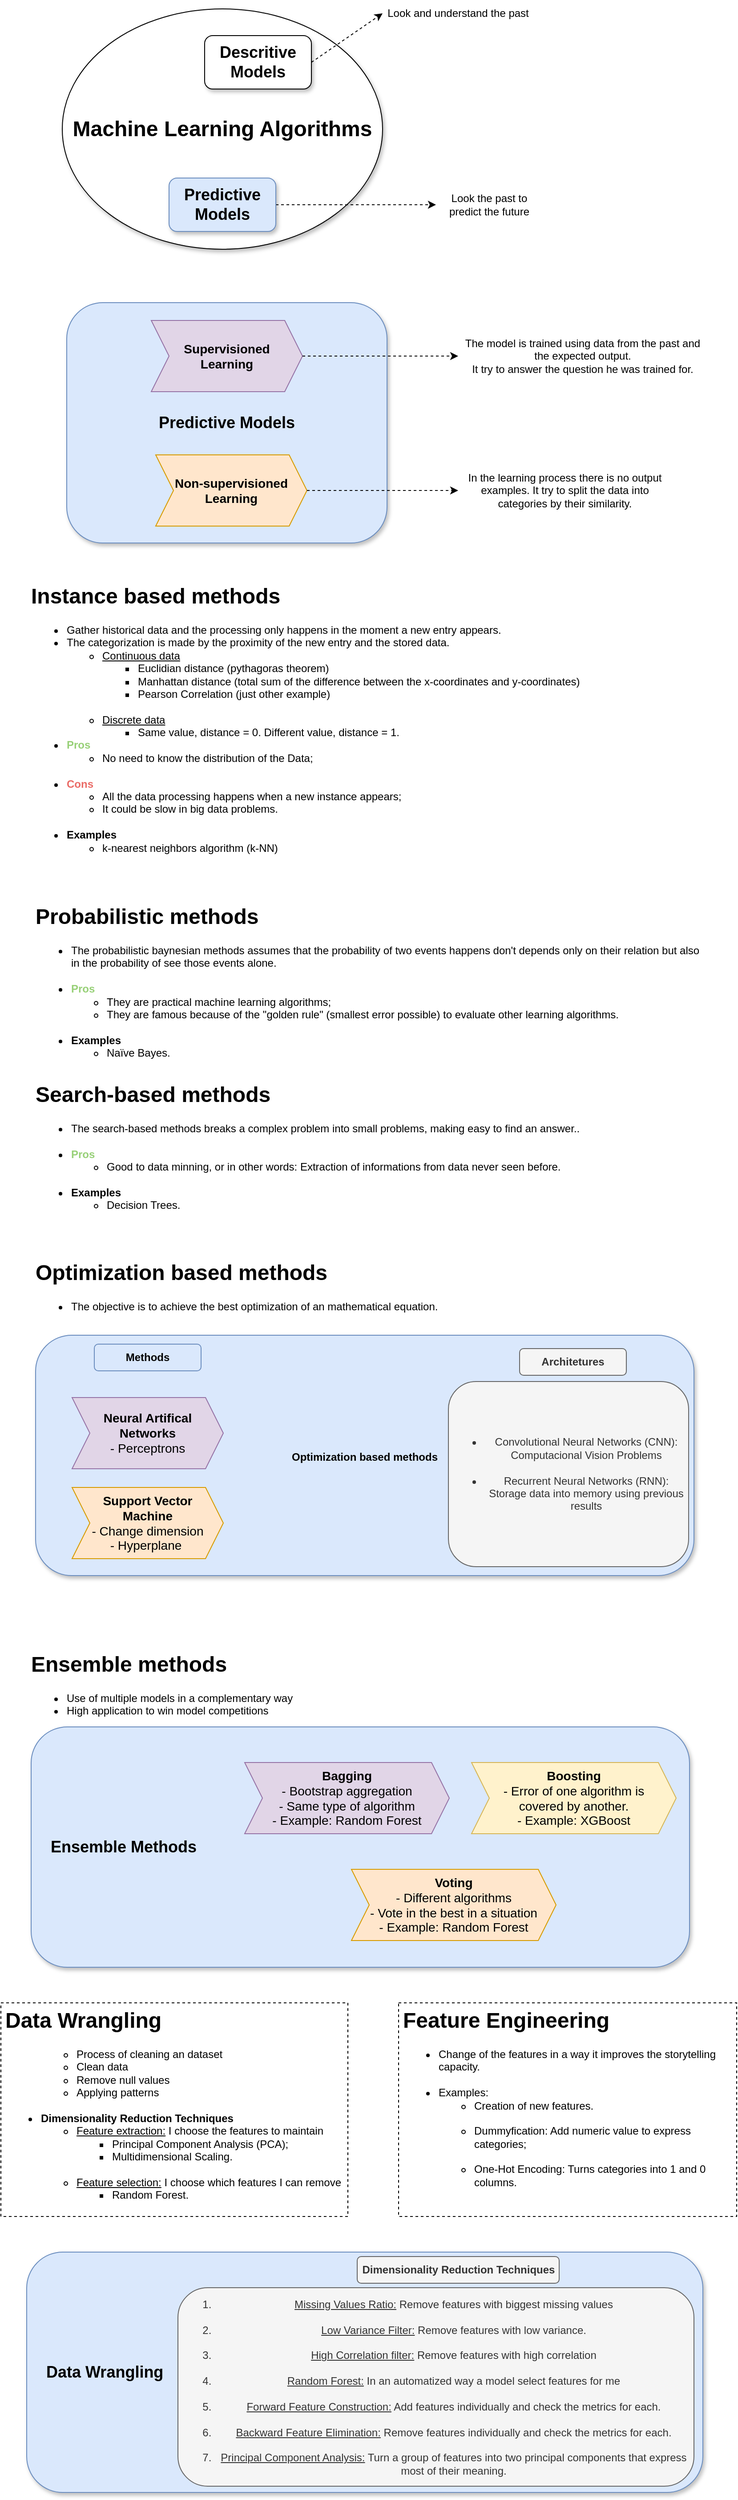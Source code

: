 <mxfile version="22.1.11" type="device">
  <diagram name="Page-1" id="_S6RV-yziM_qcfT2_VIO">
    <mxGraphModel dx="1843" dy="796" grid="1" gridSize="10" guides="1" tooltips="1" connect="1" arrows="1" fold="1" page="1" pageScale="1" pageWidth="850" pageHeight="1100" math="0" shadow="0">
      <root>
        <mxCell id="0" />
        <mxCell id="1" parent="0" />
        <mxCell id="0SRQMukDZuNLTIlFxQ9Z-1" value="&lt;h1&gt;Machine Learning Algorithms&lt;/h1&gt;" style="ellipse;whiteSpace=wrap;html=1;align=center;shadow=1;" vertex="1" parent="1">
          <mxGeometry x="80" y="40" width="360" height="270" as="geometry" />
        </mxCell>
        <mxCell id="0SRQMukDZuNLTIlFxQ9Z-3" value="&lt;h2&gt;Descritive Models&lt;/h2&gt;" style="rounded=1;whiteSpace=wrap;html=1;shadow=1;" vertex="1" parent="1">
          <mxGeometry x="240" y="70" width="120" height="60" as="geometry" />
        </mxCell>
        <mxCell id="0SRQMukDZuNLTIlFxQ9Z-11" style="edgeStyle=orthogonalEdgeStyle;rounded=0;orthogonalLoop=1;jettySize=auto;html=1;exitX=1;exitY=0.5;exitDx=0;exitDy=0;entryX=0;entryY=0.5;entryDx=0;entryDy=0;shadow=0;dashed=1;" edge="1" parent="1" source="0SRQMukDZuNLTIlFxQ9Z-4" target="0SRQMukDZuNLTIlFxQ9Z-10">
          <mxGeometry relative="1" as="geometry" />
        </mxCell>
        <mxCell id="0SRQMukDZuNLTIlFxQ9Z-4" value="&lt;h2&gt;Predictive Models&lt;/h2&gt;" style="rounded=1;whiteSpace=wrap;html=1;shadow=1;fillColor=#dae8fc;strokeColor=#6c8ebf;" vertex="1" parent="1">
          <mxGeometry x="200" y="230" width="120" height="60" as="geometry" />
        </mxCell>
        <mxCell id="0SRQMukDZuNLTIlFxQ9Z-5" value="" style="endArrow=classic;html=1;rounded=0;exitX=1;exitY=0.5;exitDx=0;exitDy=0;entryX=0;entryY=0.5;entryDx=0;entryDy=0;dashed=1;" edge="1" parent="1" source="0SRQMukDZuNLTIlFxQ9Z-3" target="0SRQMukDZuNLTIlFxQ9Z-8">
          <mxGeometry width="50" height="50" relative="1" as="geometry">
            <mxPoint x="460" y="175" as="sourcePoint" />
            <mxPoint x="520" y="80" as="targetPoint" />
          </mxGeometry>
        </mxCell>
        <mxCell id="0SRQMukDZuNLTIlFxQ9Z-8" value="Look and understand the past" style="text;html=1;strokeColor=none;fillColor=none;align=center;verticalAlign=middle;whiteSpace=wrap;rounded=0;" vertex="1" parent="1">
          <mxGeometry x="440" y="30" width="170" height="30" as="geometry" />
        </mxCell>
        <mxCell id="0SRQMukDZuNLTIlFxQ9Z-10" value="Look the past to predict the future" style="text;html=1;strokeColor=none;fillColor=none;align=center;verticalAlign=middle;whiteSpace=wrap;rounded=0;" vertex="1" parent="1">
          <mxGeometry x="500" y="245" width="120" height="30" as="geometry" />
        </mxCell>
        <mxCell id="0SRQMukDZuNLTIlFxQ9Z-15" value="&lt;h2&gt;Predictive Models&lt;/h2&gt;" style="rounded=1;whiteSpace=wrap;html=1;shadow=1;fillColor=#dae8fc;strokeColor=#6c8ebf;" vertex="1" parent="1">
          <mxGeometry x="85" y="370" width="360" height="270" as="geometry" />
        </mxCell>
        <mxCell id="0SRQMukDZuNLTIlFxQ9Z-16" value="&lt;h3&gt;Supervisioned &lt;br&gt;Learning&lt;/h3&gt;" style="shape=step;perimeter=stepPerimeter;whiteSpace=wrap;html=1;fixedSize=1;fillColor=#e1d5e7;strokeColor=#9673a6;" vertex="1" parent="1">
          <mxGeometry x="180" y="390" width="170" height="80" as="geometry" />
        </mxCell>
        <mxCell id="0SRQMukDZuNLTIlFxQ9Z-17" value="&lt;h3&gt;Non-supervisioned &lt;br&gt;Learning&lt;/h3&gt;" style="shape=step;perimeter=stepPerimeter;whiteSpace=wrap;html=1;fixedSize=1;fillColor=#ffe6cc;strokeColor=#d79b00;" vertex="1" parent="1">
          <mxGeometry x="185" y="541" width="170" height="80" as="geometry" />
        </mxCell>
        <mxCell id="0SRQMukDZuNLTIlFxQ9Z-18" value="&lt;p&gt;The model is trained using data from the past and the expected output.&lt;br&gt;It try to answer the question he was trained for.&lt;/p&gt;" style="text;html=1;strokeColor=none;fillColor=none;align=center;verticalAlign=middle;whiteSpace=wrap;rounded=0;" vertex="1" parent="1">
          <mxGeometry x="525" y="395" width="280" height="70" as="geometry" />
        </mxCell>
        <mxCell id="0SRQMukDZuNLTIlFxQ9Z-19" value="&lt;p&gt;In the learning process there is no output examples. It try to split the data into categories by their similarity.&lt;/p&gt;" style="text;html=1;strokeColor=none;fillColor=none;align=center;verticalAlign=middle;whiteSpace=wrap;rounded=0;" vertex="1" parent="1">
          <mxGeometry x="525" y="546" width="240" height="70" as="geometry" />
        </mxCell>
        <mxCell id="0SRQMukDZuNLTIlFxQ9Z-20" style="edgeStyle=orthogonalEdgeStyle;rounded=0;orthogonalLoop=1;jettySize=auto;html=1;exitX=1;exitY=0.5;exitDx=0;exitDy=0;entryX=0;entryY=0.5;entryDx=0;entryDy=0;shadow=0;dashed=1;" edge="1" parent="1" source="0SRQMukDZuNLTIlFxQ9Z-16" target="0SRQMukDZuNLTIlFxQ9Z-18">
          <mxGeometry relative="1" as="geometry">
            <mxPoint x="415" y="330" as="sourcePoint" />
            <mxPoint x="595" y="330" as="targetPoint" />
          </mxGeometry>
        </mxCell>
        <mxCell id="0SRQMukDZuNLTIlFxQ9Z-21" style="edgeStyle=orthogonalEdgeStyle;rounded=0;orthogonalLoop=1;jettySize=auto;html=1;exitX=1;exitY=0.5;exitDx=0;exitDy=0;entryX=0;entryY=0.5;entryDx=0;entryDy=0;shadow=0;dashed=1;" edge="1" parent="1" source="0SRQMukDZuNLTIlFxQ9Z-17" target="0SRQMukDZuNLTIlFxQ9Z-19">
          <mxGeometry relative="1" as="geometry">
            <mxPoint x="445" y="680" as="sourcePoint" />
            <mxPoint x="625" y="680" as="targetPoint" />
          </mxGeometry>
        </mxCell>
        <mxCell id="0SRQMukDZuNLTIlFxQ9Z-22" value="&lt;h1&gt;Instance based methods&lt;/h1&gt;&lt;p&gt;&lt;/p&gt;&lt;ul&gt;&lt;li&gt;Gather historical data and the processing only happens in the moment a new entry appears.&lt;/li&gt;&lt;li&gt;The categorization is made by the proximity of the new entry and the stored data.&lt;/li&gt;&lt;ul&gt;&lt;li&gt;&lt;u&gt;Continuous data&lt;/u&gt;&lt;/li&gt;&lt;ul&gt;&lt;li&gt;Euclidian distance (pythagoras theorem)&lt;/li&gt;&lt;li&gt;Manhattan distance (total sum of the difference between the x-coordinates and y-coordinates)&lt;/li&gt;&lt;li&gt;Pearson Correlation (just other example)&lt;br&gt;&lt;br&gt;&lt;/li&gt;&lt;/ul&gt;&lt;li&gt;&lt;u&gt;Discrete data&lt;/u&gt;&lt;/li&gt;&lt;ul&gt;&lt;li&gt;Same value, distance = 0. Different value, distance = 1.&lt;/li&gt;&lt;/ul&gt;&lt;/ul&gt;&lt;li&gt;&lt;font color=&quot;#97d077&quot;&gt;&lt;b&gt;Pros&lt;/b&gt;&lt;/font&gt;&lt;/li&gt;&lt;ul&gt;&lt;li&gt;No need to know the distribution of the Data;&lt;br&gt;&lt;br&gt;&lt;/li&gt;&lt;/ul&gt;&lt;li&gt;&lt;font color=&quot;#ea6b66&quot;&gt;&lt;b&gt;Cons&lt;/b&gt;&lt;/font&gt;&lt;/li&gt;&lt;ul&gt;&lt;li&gt;All the data processing happens when a new instance appears;&lt;/li&gt;&lt;li&gt;It could be slow in big data problems.&lt;br&gt;&lt;br&gt;&lt;/li&gt;&lt;/ul&gt;&lt;li&gt;&lt;b&gt;Examples&lt;/b&gt;&lt;/li&gt;&lt;ul&gt;&lt;li&gt;k-nearest neighbors algorithm (k-NN)&lt;/li&gt;&lt;/ul&gt;&lt;/ul&gt;&lt;p&gt;&lt;/p&gt;" style="text;html=1;strokeColor=none;fillColor=none;spacing=5;spacingTop=-20;whiteSpace=wrap;overflow=hidden;rounded=0;" vertex="1" parent="1">
          <mxGeometry x="40" y="680" width="760" height="330" as="geometry" />
        </mxCell>
        <mxCell id="0SRQMukDZuNLTIlFxQ9Z-23" value="&lt;h1&gt;Probabilistic methods&lt;/h1&gt;&lt;p&gt;&lt;/p&gt;&lt;ul&gt;&lt;li&gt;The probabilistic baynesian methods assumes that the probability of two events happens don&#39;t depends only on their relation but also in the probability of see those events alone.&lt;br&gt;&lt;br&gt;&lt;/li&gt;&lt;li&gt;&lt;b style=&quot;color: rgb(151, 208, 119); background-color: initial;&quot;&gt;Pros&lt;/b&gt;&lt;br&gt;&lt;/li&gt;&lt;ul&gt;&lt;li&gt;&lt;span style=&quot;background-color: initial;&quot;&gt;They are practical machine learning algorithms;&lt;/span&gt;&lt;br&gt;&lt;/li&gt;&lt;li&gt;&lt;span style=&quot;background-color: initial;&quot;&gt;They are famous because of the &quot;golden rule&quot; (smallest error possible) to evaluate other learning algorithms.&lt;br&gt;&lt;br&gt;&lt;/span&gt;&lt;/li&gt;&lt;/ul&gt;&lt;li&gt;&lt;b&gt;Examples&lt;/b&gt;&lt;/li&gt;&lt;ul&gt;&lt;li&gt;&lt;span style=&quot;background-color: initial;&quot;&gt;Naïve Bayes.&lt;/span&gt;&lt;/li&gt;&lt;/ul&gt;&lt;/ul&gt;&lt;p&gt;&lt;/p&gt;" style="text;html=1;strokeColor=none;fillColor=none;spacing=5;spacingTop=-20;whiteSpace=wrap;overflow=hidden;rounded=0;" vertex="1" parent="1">
          <mxGeometry x="45" y="1040" width="760" height="190" as="geometry" />
        </mxCell>
        <mxCell id="0SRQMukDZuNLTIlFxQ9Z-24" value="&lt;h1&gt;Search-based methods&lt;/h1&gt;&lt;p&gt;&lt;/p&gt;&lt;ul&gt;&lt;li&gt;The search-based methods breaks a complex problem into small problems, making easy to find an answer..&lt;br&gt;&lt;br&gt;&lt;/li&gt;&lt;li&gt;&lt;b style=&quot;color: rgb(151, 208, 119); background-color: initial;&quot;&gt;Pros&lt;/b&gt;&lt;br&gt;&lt;/li&gt;&lt;ul&gt;&lt;li&gt;Good to data minning, or in other words: Extraction of informations from data never seen before.&lt;br&gt;&lt;br&gt;&lt;/li&gt;&lt;/ul&gt;&lt;li&gt;&lt;b&gt;Examples&lt;/b&gt;&lt;/li&gt;&lt;ul&gt;&lt;li&gt;&lt;span style=&quot;background-color: initial;&quot;&gt;Decision Trees.&lt;/span&gt;&lt;/li&gt;&lt;/ul&gt;&lt;/ul&gt;&lt;p&gt;&lt;/p&gt;" style="text;html=1;strokeColor=none;fillColor=none;spacing=5;spacingTop=-20;whiteSpace=wrap;overflow=hidden;rounded=0;" vertex="1" parent="1">
          <mxGeometry x="45" y="1240" width="760" height="190" as="geometry" />
        </mxCell>
        <mxCell id="0SRQMukDZuNLTIlFxQ9Z-25" value="&lt;h1&gt;Optimization based methods&lt;/h1&gt;&lt;p&gt;&lt;/p&gt;&lt;ul&gt;&lt;li&gt;The objective is to achieve the best optimization of an mathematical equation.&lt;/li&gt;&lt;/ul&gt;&lt;p&gt;&lt;/p&gt;" style="text;html=1;strokeColor=none;fillColor=none;spacing=5;spacingTop=-20;whiteSpace=wrap;overflow=hidden;rounded=0;" vertex="1" parent="1">
          <mxGeometry x="45" y="1440" width="760" height="410" as="geometry" />
        </mxCell>
        <mxCell id="0SRQMukDZuNLTIlFxQ9Z-26" value="&lt;h2&gt;&lt;font style=&quot;font-size: 12px;&quot;&gt;Optimization based methods&lt;/font&gt;&lt;/h2&gt;" style="rounded=1;whiteSpace=wrap;html=1;shadow=1;fillColor=#dae8fc;strokeColor=#6c8ebf;" vertex="1" parent="1">
          <mxGeometry x="50" y="1530" width="740" height="270" as="geometry" />
        </mxCell>
        <mxCell id="0SRQMukDZuNLTIlFxQ9Z-27" value="&lt;h3&gt;Neural Artifical &lt;br&gt;Networks&lt;br&gt;&lt;span style=&quot;font-weight: normal;&quot;&gt;- Perceptrons&lt;/span&gt;&lt;/h3&gt;" style="shape=step;perimeter=stepPerimeter;whiteSpace=wrap;html=1;fixedSize=1;fillColor=#e1d5e7;strokeColor=#9673a6;" vertex="1" parent="1">
          <mxGeometry x="91" y="1600" width="170" height="80" as="geometry" />
        </mxCell>
        <mxCell id="0SRQMukDZuNLTIlFxQ9Z-28" value="&lt;h3&gt;Support Vector &lt;br&gt;Machine&lt;br&gt;&lt;span style=&quot;font-weight: normal;&quot;&gt;- Change dimension&lt;br&gt;- Hyperplane&lt;/span&gt;&amp;nbsp;&lt;/h3&gt;" style="shape=step;perimeter=stepPerimeter;whiteSpace=wrap;html=1;fixedSize=1;fillColor=#ffe6cc;strokeColor=#d79b00;" vertex="1" parent="1">
          <mxGeometry x="91" y="1701" width="170" height="80" as="geometry" />
        </mxCell>
        <mxCell id="0SRQMukDZuNLTIlFxQ9Z-30" value="&lt;b&gt;Methods&lt;/b&gt;" style="rounded=1;whiteSpace=wrap;html=1;fillColor=#dae8fc;strokeColor=#6c8ebf;" vertex="1" parent="1">
          <mxGeometry x="116" y="1540" width="120" height="30" as="geometry" />
        </mxCell>
        <mxCell id="0SRQMukDZuNLTIlFxQ9Z-31" value="&lt;b&gt;Architetures&lt;/b&gt;" style="rounded=1;whiteSpace=wrap;html=1;fillColor=#f5f5f5;strokeColor=#666666;fontColor=#333333;" vertex="1" parent="1">
          <mxGeometry x="594" y="1545" width="120" height="30" as="geometry" />
        </mxCell>
        <mxCell id="0SRQMukDZuNLTIlFxQ9Z-32" value="&lt;ul&gt;&lt;li&gt;Convolutional Neural Networks (CNN): Computacional Vision Problems&lt;br&gt;&amp;nbsp;&lt;/li&gt;&lt;li&gt;Recurrent Neural Networks (RNN): Storage data into memory using previous results&lt;br&gt;&lt;/li&gt;&lt;/ul&gt;" style="rounded=1;whiteSpace=wrap;html=1;fillColor=#f5f5f5;strokeColor=#666666;fontColor=#333333;" vertex="1" parent="1">
          <mxGeometry x="514" y="1582" width="270" height="208" as="geometry" />
        </mxCell>
        <mxCell id="0SRQMukDZuNLTIlFxQ9Z-35" value="&lt;h1&gt;Ensemble methods&lt;/h1&gt;&lt;p&gt;&lt;/p&gt;&lt;ul&gt;&lt;li&gt;Use of multiple models in a complementary way&lt;/li&gt;&lt;li&gt;High application to win model competitions&lt;/li&gt;&lt;/ul&gt;&lt;p&gt;&lt;/p&gt;" style="text;html=1;strokeColor=none;fillColor=none;spacing=5;spacingTop=-20;whiteSpace=wrap;overflow=hidden;rounded=0;" vertex="1" parent="1">
          <mxGeometry x="40" y="1880" width="760" height="410" as="geometry" />
        </mxCell>
        <mxCell id="0SRQMukDZuNLTIlFxQ9Z-36" value="&lt;h2 style=&quot;&quot;&gt;&lt;font style=&quot;font-size: 18px;&quot;&gt;&amp;nbsp; &amp;nbsp; Ensemble Methods&lt;/font&gt;&lt;/h2&gt;" style="rounded=1;whiteSpace=wrap;html=1;shadow=1;fillColor=#dae8fc;strokeColor=#6c8ebf;align=left;" vertex="1" parent="1">
          <mxGeometry x="45" y="1970" width="740" height="270" as="geometry" />
        </mxCell>
        <mxCell id="0SRQMukDZuNLTIlFxQ9Z-37" value="&lt;h3&gt;Bagging&lt;br&gt;&lt;span style=&quot;font-weight: normal;&quot;&gt;- Bootstrap aggregation&lt;/span&gt;&lt;br&gt;&lt;span style=&quot;font-weight: normal;&quot;&gt;- Same type of algorithm&lt;/span&gt;&lt;span style=&quot;font-weight: 400;&quot;&gt;&lt;br&gt;&lt;/span&gt;&lt;span style=&quot;font-weight: normal;&quot;&gt;- Example: Random Forest&lt;/span&gt;&lt;/h3&gt;" style="shape=step;perimeter=stepPerimeter;whiteSpace=wrap;html=1;fixedSize=1;fillColor=#e1d5e7;strokeColor=#9673a6;" vertex="1" parent="1">
          <mxGeometry x="285" y="2010" width="230" height="80" as="geometry" />
        </mxCell>
        <mxCell id="0SRQMukDZuNLTIlFxQ9Z-38" value="&lt;h3&gt;Boosting&lt;br&gt;&lt;span style=&quot;font-weight: normal;&quot;&gt;- Error of one algorithm is&lt;br&gt;&lt;/span&gt;&lt;span style=&quot;font-weight: 400;&quot;&gt;covered by another.&lt;br&gt;&lt;/span&gt;&lt;span style=&quot;font-weight: normal;&quot;&gt;- Example: XGBoost&lt;/span&gt;&lt;/h3&gt;" style="shape=step;perimeter=stepPerimeter;whiteSpace=wrap;html=1;fixedSize=1;fillColor=#fff2cc;strokeColor=#d6b656;" vertex="1" parent="1">
          <mxGeometry x="540" y="2010" width="230" height="80" as="geometry" />
        </mxCell>
        <mxCell id="0SRQMukDZuNLTIlFxQ9Z-39" value="&lt;h3&gt;Voting&lt;br&gt;&lt;span style=&quot;font-weight: normal;&quot;&gt;- Different algorithms&lt;br&gt;&lt;/span&gt;&lt;span style=&quot;font-weight: 400;&quot;&gt;- Vote in the best in a situation&lt;br&gt;&lt;/span&gt;&lt;span style=&quot;font-weight: normal;&quot;&gt;- Example: Random Forest&lt;/span&gt;&lt;/h3&gt;" style="shape=step;perimeter=stepPerimeter;whiteSpace=wrap;html=1;fixedSize=1;fillColor=#ffe6cc;strokeColor=#d79b00;" vertex="1" parent="1">
          <mxGeometry x="405" y="2130" width="230" height="80" as="geometry" />
        </mxCell>
        <mxCell id="0SRQMukDZuNLTIlFxQ9Z-41" value="&lt;h1&gt;Data Wrangling&lt;/h1&gt;&lt;p&gt;&lt;/p&gt;&lt;ul&gt;&lt;ul&gt;&lt;li&gt;Process of cleaning an dataset&lt;/li&gt;&lt;li&gt;Clean data&lt;/li&gt;&lt;li&gt;Remove null values&lt;/li&gt;&lt;li&gt;Applying patterns&lt;br&gt;&lt;br&gt;&lt;/li&gt;&lt;/ul&gt;&lt;li&gt;&lt;b&gt;Dimensionality Reduction Techniques&lt;/b&gt;&lt;/li&gt;&lt;ul&gt;&lt;li&gt;&lt;u&gt;Feature extraction:&lt;/u&gt; I choose the features to maintain&lt;/li&gt;&lt;ul&gt;&lt;li&gt;Principal Component Analysis (PCA);&lt;br&gt;&lt;/li&gt;&lt;li&gt;Multidimensional Scaling.&lt;br&gt;&lt;br&gt;&lt;/li&gt;&lt;/ul&gt;&lt;li&gt;&lt;u&gt;Feature selection:&lt;/u&gt; I choose which features I can remove&lt;/li&gt;&lt;ul&gt;&lt;li&gt;Random Forest.&lt;br&gt;&lt;/li&gt;&lt;/ul&gt;&lt;/ul&gt;&lt;/ul&gt;&lt;p&gt;&lt;/p&gt;" style="text;html=1;strokeColor=default;fillColor=none;spacing=5;spacingTop=-20;whiteSpace=wrap;overflow=hidden;rounded=0;dashed=1;" vertex="1" parent="1">
          <mxGeometry x="11" y="2280" width="390" height="240" as="geometry" />
        </mxCell>
        <mxCell id="0SRQMukDZuNLTIlFxQ9Z-42" value="&lt;h1&gt;Feature Engineering&lt;/h1&gt;&lt;p&gt;&lt;/p&gt;&lt;ul&gt;&lt;li&gt;Change of the features in a way it improves the storytelling capacity.&lt;br&gt;&lt;br&gt;&lt;/li&gt;&lt;li&gt;Examples:&lt;/li&gt;&lt;ul&gt;&lt;li&gt;Creation of new features.&lt;br&gt;&lt;br&gt;&lt;/li&gt;&lt;li&gt;Dummyfication: Add numeric value to express categories;&lt;br&gt;&lt;br&gt;&lt;/li&gt;&lt;li&gt;One-Hot Encoding: Turns categories into 1 and 0 columns.&lt;/li&gt;&lt;/ul&gt;&lt;/ul&gt;&lt;p&gt;&lt;/p&gt;" style="text;html=1;strokeColor=default;fillColor=none;spacing=5;spacingTop=-20;whiteSpace=wrap;overflow=hidden;rounded=0;dashed=1;" vertex="1" parent="1">
          <mxGeometry x="458" y="2280" width="380" height="240" as="geometry" />
        </mxCell>
        <mxCell id="0SRQMukDZuNLTIlFxQ9Z-43" value="&lt;h2 style=&quot;&quot;&gt;&lt;font style=&quot;font-size: 18px;&quot;&gt;&amp;nbsp; &amp;nbsp; Data Wrangling&lt;/font&gt;&lt;/h2&gt;" style="rounded=1;whiteSpace=wrap;html=1;shadow=1;fillColor=#dae8fc;strokeColor=#6c8ebf;align=left;" vertex="1" parent="1">
          <mxGeometry x="40" y="2560" width="760" height="270" as="geometry" />
        </mxCell>
        <mxCell id="0SRQMukDZuNLTIlFxQ9Z-44" value="&lt;div&gt;&lt;b&gt;Dimensionality Reduction Techniques&lt;/b&gt;&lt;/div&gt;" style="rounded=1;whiteSpace=wrap;html=1;fillColor=#f5f5f5;strokeColor=#666666;fontColor=#333333;" vertex="1" parent="1">
          <mxGeometry x="411.5" y="2565" width="227" height="30" as="geometry" />
        </mxCell>
        <mxCell id="0SRQMukDZuNLTIlFxQ9Z-45" value="&lt;ol&gt;&lt;li&gt;&lt;u&gt;Missing Values Ratio:&lt;/u&gt; Remove features with biggest missing values&lt;br&gt;&lt;br&gt;&lt;/li&gt;&lt;li&gt;&lt;u&gt;Low Variance Filter:&lt;/u&gt; Remove features with low variance.&lt;br&gt;&lt;br&gt;&lt;/li&gt;&lt;li&gt;&lt;u&gt;High Correlation filter:&lt;/u&gt; Remove features with high correlation&lt;br&gt;&lt;br&gt;&lt;/li&gt;&lt;li&gt;&lt;u&gt;Random Forest:&lt;/u&gt; In an automatized way a model select features for me&lt;br&gt;&lt;br&gt;&lt;/li&gt;&lt;li&gt;&lt;u&gt;Forward Feature Construction:&lt;/u&gt; Add features individually and check the metrics for each.&lt;br&gt;&lt;br&gt;&lt;/li&gt;&lt;li&gt;&lt;u&gt;Backward Feature Elimination:&lt;/u&gt; Remove features individually and check the metrics for each.&lt;br&gt;&lt;br&gt;&lt;/li&gt;&lt;li&gt;&lt;u&gt;Principal Component Analysis:&lt;/u&gt; Turn a group of features into two principal components that express most of their meaning.&lt;/li&gt;&lt;/ol&gt;" style="rounded=1;whiteSpace=wrap;html=1;fillColor=#f5f5f5;strokeColor=#666666;fontColor=#333333;" vertex="1" parent="1">
          <mxGeometry x="210" y="2600" width="580" height="223" as="geometry" />
        </mxCell>
      </root>
    </mxGraphModel>
  </diagram>
</mxfile>
